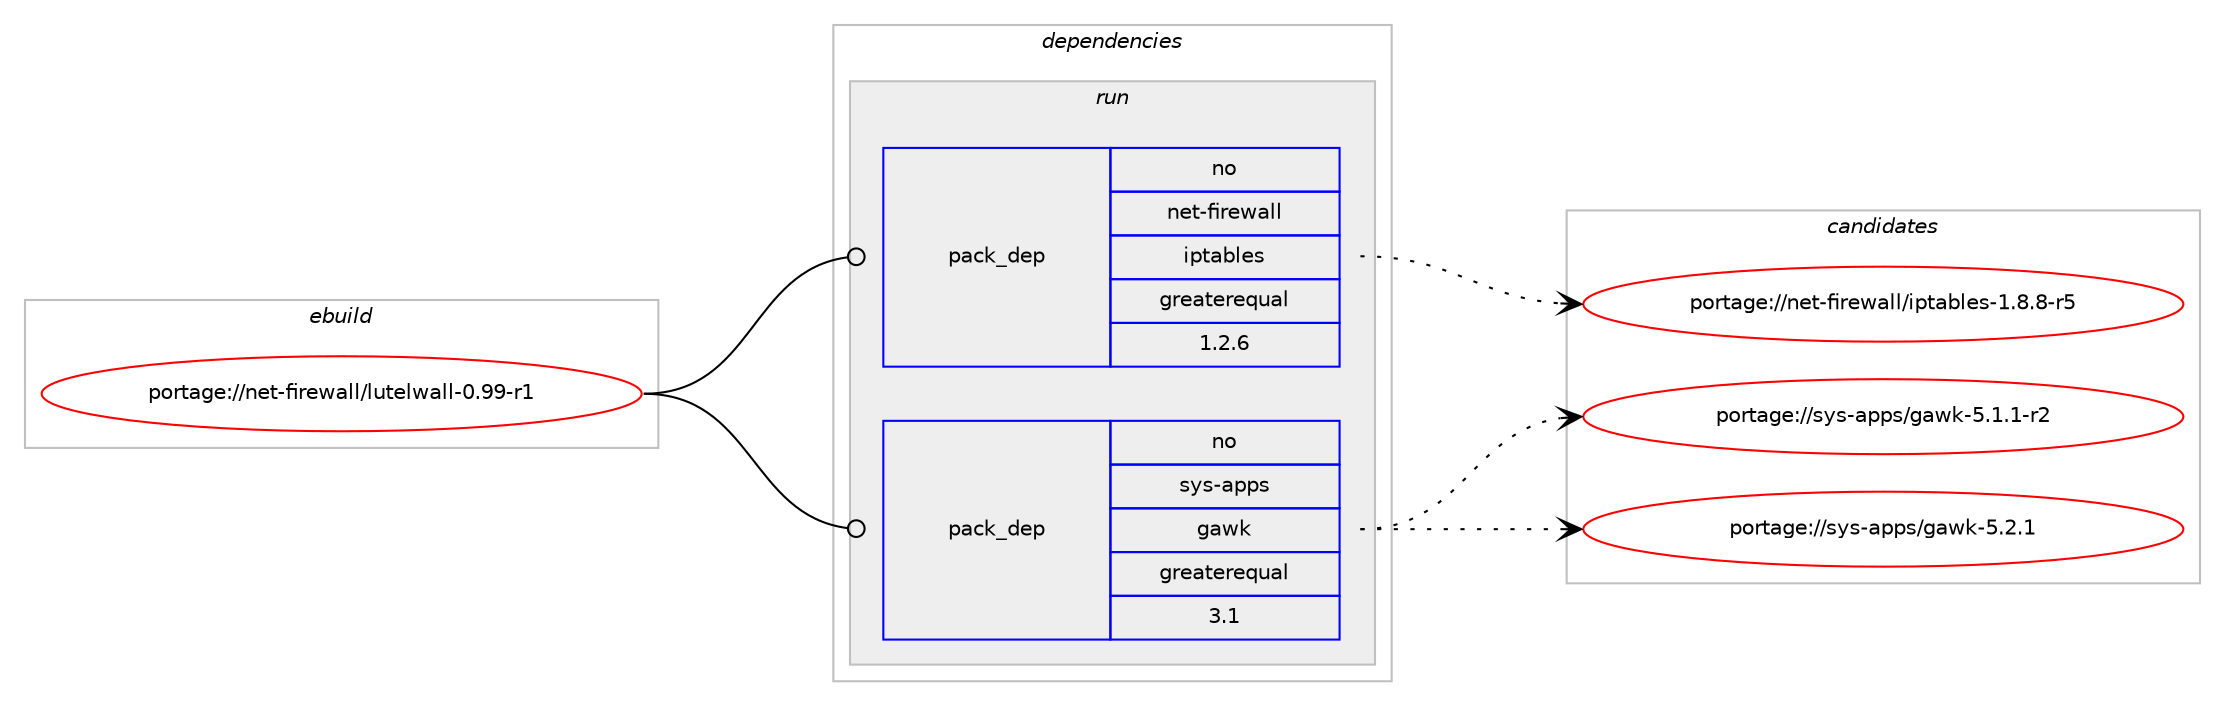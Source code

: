 digraph prolog {

# *************
# Graph options
# *************

newrank=true;
concentrate=true;
compound=true;
graph [rankdir=LR,fontname=Helvetica,fontsize=10,ranksep=1.5];#, ranksep=2.5, nodesep=0.2];
edge  [arrowhead=vee];
node  [fontname=Helvetica,fontsize=10];

# **********
# The ebuild
# **********

subgraph cluster_leftcol {
color=gray;
rank=same;
label=<<i>ebuild</i>>;
id [label="portage://net-firewall/lutelwall-0.99-r1", color=red, width=4, href="../net-firewall/lutelwall-0.99-r1.svg"];
}

# ****************
# The dependencies
# ****************

subgraph cluster_midcol {
color=gray;
label=<<i>dependencies</i>>;
subgraph cluster_compile {
fillcolor="#eeeeee";
style=filled;
label=<<i>compile</i>>;
}
subgraph cluster_compileandrun {
fillcolor="#eeeeee";
style=filled;
label=<<i>compile and run</i>>;
}
subgraph cluster_run {
fillcolor="#eeeeee";
style=filled;
label=<<i>run</i>>;
subgraph pack13 {
dependency22 [label=<<TABLE BORDER="0" CELLBORDER="1" CELLSPACING="0" CELLPADDING="4" WIDTH="220"><TR><TD ROWSPAN="6" CELLPADDING="30">pack_dep</TD></TR><TR><TD WIDTH="110">no</TD></TR><TR><TD>net-firewall</TD></TR><TR><TD>iptables</TD></TR><TR><TD>greaterequal</TD></TR><TR><TD>1.2.6</TD></TR></TABLE>>, shape=none, color=blue];
}
id:e -> dependency22:w [weight=20,style="solid",arrowhead="odot"];
subgraph pack14 {
dependency23 [label=<<TABLE BORDER="0" CELLBORDER="1" CELLSPACING="0" CELLPADDING="4" WIDTH="220"><TR><TD ROWSPAN="6" CELLPADDING="30">pack_dep</TD></TR><TR><TD WIDTH="110">no</TD></TR><TR><TD>sys-apps</TD></TR><TR><TD>gawk</TD></TR><TR><TD>greaterequal</TD></TR><TR><TD>3.1</TD></TR></TABLE>>, shape=none, color=blue];
}
id:e -> dependency23:w [weight=20,style="solid",arrowhead="odot"];
# *** BEGIN UNKNOWN DEPENDENCY TYPE (TODO) ***
# id -> package_dependency(portage://net-firewall/lutelwall-0.99-r1,run,no,sys-apps,iproute2,none,[,,],[],[])
# *** END UNKNOWN DEPENDENCY TYPE (TODO) ***

}
}

# **************
# The candidates
# **************

subgraph cluster_choices {
rank=same;
color=gray;
label=<<i>candidates</i>>;

subgraph choice13 {
color=black;
nodesep=1;
choice11010111645102105114101119971081084710511211697981081011154549465646564511453 [label="portage://net-firewall/iptables-1.8.8-r5", color=red, width=4,href="../net-firewall/iptables-1.8.8-r5.svg"];
dependency22:e -> choice11010111645102105114101119971081084710511211697981081011154549465646564511453:w [style=dotted,weight="100"];
}
subgraph choice14 {
color=black;
nodesep=1;
choice115121115459711211211547103971191074553464946494511450 [label="portage://sys-apps/gawk-5.1.1-r2", color=red, width=4,href="../sys-apps/gawk-5.1.1-r2.svg"];
choice11512111545971121121154710397119107455346504649 [label="portage://sys-apps/gawk-5.2.1", color=red, width=4,href="../sys-apps/gawk-5.2.1.svg"];
dependency23:e -> choice115121115459711211211547103971191074553464946494511450:w [style=dotted,weight="100"];
dependency23:e -> choice11512111545971121121154710397119107455346504649:w [style=dotted,weight="100"];
}
}

}

